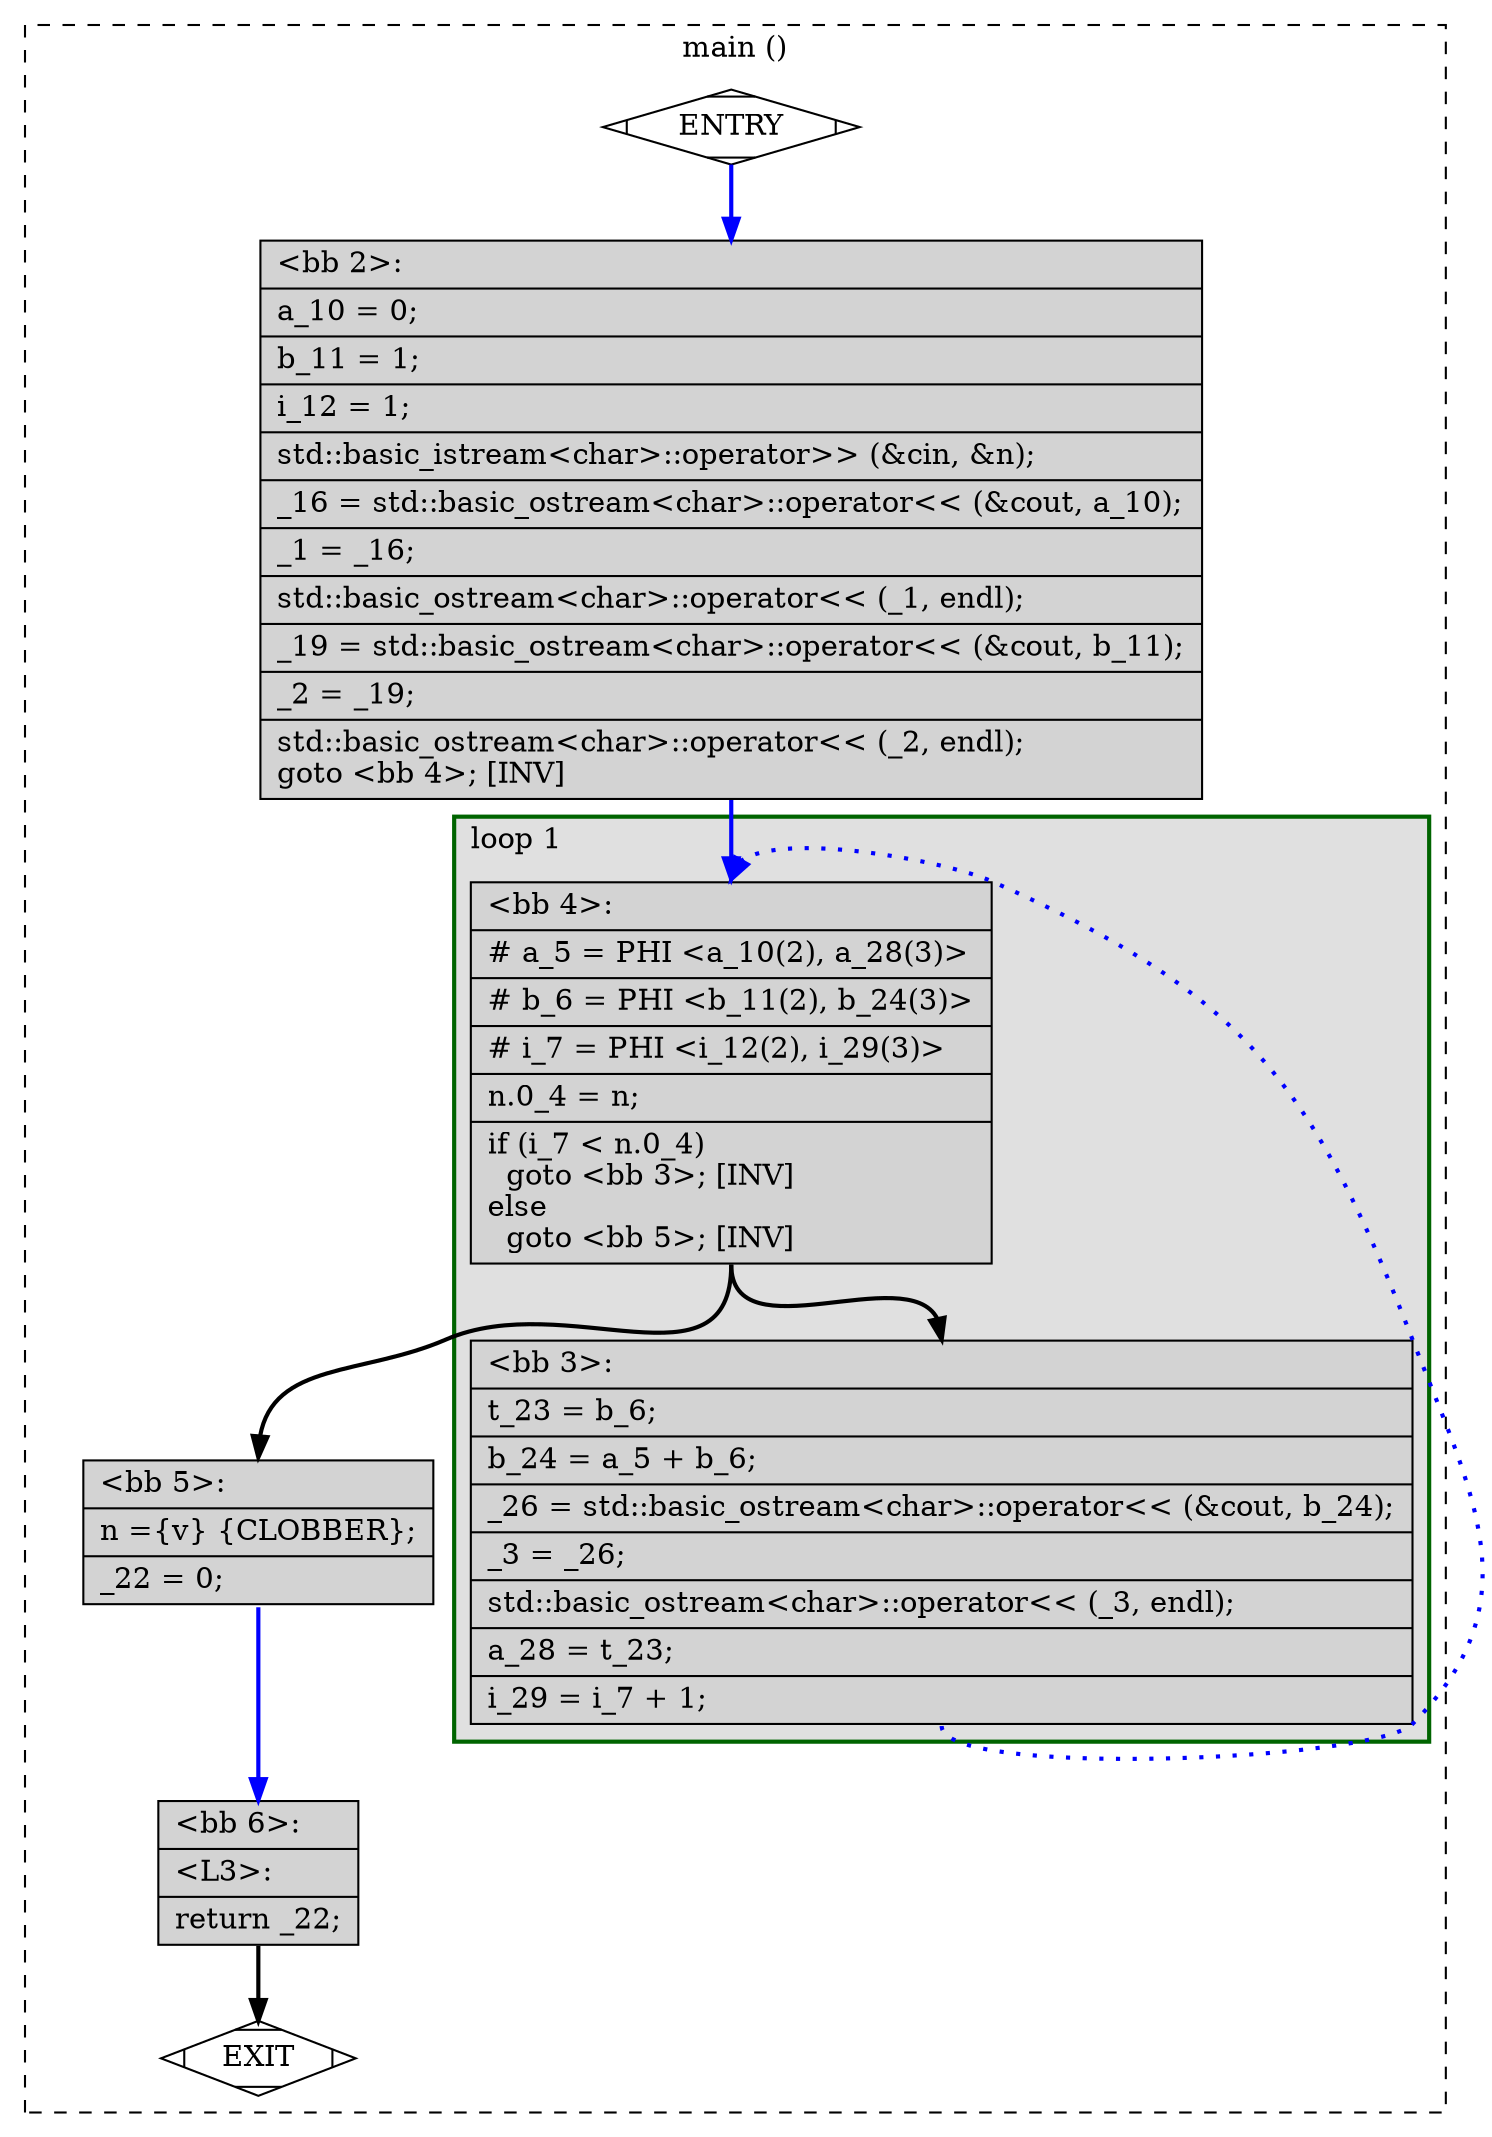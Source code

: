 digraph "cfg_analysis/O0/fibonacci_O0-Fibonacci.cpp.240t.ehcleanup2" {
overlap=false;
subgraph "cluster_main" {
	style="dashed";
	color="black";
	label="main ()";
	subgraph cluster_1727_1 {
	style="filled";
	color="darkgreen";
	fillcolor="grey88";
	label="loop 1";
	labeljust=l;
	penwidth=2;
	fn_1727_basic_block_4 [shape=record,style=filled,fillcolor=lightgrey,label="{\<bb\ 4\>:\l\
|#\ a_5\ =\ PHI\ \<a_10(2),\ a_28(3)\>\l\
|#\ b_6\ =\ PHI\ \<b_11(2),\ b_24(3)\>\l\
|#\ i_7\ =\ PHI\ \<i_12(2),\ i_29(3)\>\l\
|n.0_4\ =\ n;\l\
|if\ (i_7\ \<\ n.0_4)\l\
\ \ goto\ \<bb\ 3\>;\ [INV]\l\
else\l\
\ \ goto\ \<bb\ 5\>;\ [INV]\l\
}"];

	fn_1727_basic_block_3 [shape=record,style=filled,fillcolor=lightgrey,label="{\<bb\ 3\>:\l\
|t_23\ =\ b_6;\l\
|b_24\ =\ a_5\ +\ b_6;\l\
|_26\ =\ std::basic_ostream\<char\>::operator\<\<\ (&cout,\ b_24);\l\
|_3\ =\ _26;\l\
|std::basic_ostream\<char\>::operator\<\<\ (_3,\ endl);\l\
|a_28\ =\ t_23;\l\
|i_29\ =\ i_7\ +\ 1;\l\
}"];

	}
	fn_1727_basic_block_0 [shape=Mdiamond,style=filled,fillcolor=white,label="ENTRY"];

	fn_1727_basic_block_1 [shape=Mdiamond,style=filled,fillcolor=white,label="EXIT"];

	fn_1727_basic_block_2 [shape=record,style=filled,fillcolor=lightgrey,label="{\<bb\ 2\>:\l\
|a_10\ =\ 0;\l\
|b_11\ =\ 1;\l\
|i_12\ =\ 1;\l\
|std::basic_istream\<char\>::operator\>\>\ (&cin,\ &n);\l\
|_16\ =\ std::basic_ostream\<char\>::operator\<\<\ (&cout,\ a_10);\l\
|_1\ =\ _16;\l\
|std::basic_ostream\<char\>::operator\<\<\ (_1,\ endl);\l\
|_19\ =\ std::basic_ostream\<char\>::operator\<\<\ (&cout,\ b_11);\l\
|_2\ =\ _19;\l\
|std::basic_ostream\<char\>::operator\<\<\ (_2,\ endl);\l\
goto\ \<bb\ 4\>;\ [INV]\l\
}"];

	fn_1727_basic_block_5 [shape=record,style=filled,fillcolor=lightgrey,label="{\<bb\ 5\>:\l\
|n\ =\{v\}\ \{CLOBBER\};\l\
|_22\ =\ 0;\l\
}"];

	fn_1727_basic_block_6 [shape=record,style=filled,fillcolor=lightgrey,label="{\<bb\ 6\>:\l\
|\<L3\>:\l\
|return\ _22;\l\
}"];

	fn_1727_basic_block_0:s -> fn_1727_basic_block_2:n [style="solid,bold",color=blue,weight=100,constraint=true];
	fn_1727_basic_block_2:s -> fn_1727_basic_block_4:n [style="solid,bold",color=blue,weight=100,constraint=true];
	fn_1727_basic_block_3:s -> fn_1727_basic_block_4:n [style="dotted,bold",color=blue,weight=10,constraint=false];
	fn_1727_basic_block_4:s -> fn_1727_basic_block_3:n [style="solid,bold",color=black,weight=10,constraint=true];
	fn_1727_basic_block_4:s -> fn_1727_basic_block_5:n [style="solid,bold",color=black,weight=10,constraint=true];
	fn_1727_basic_block_5:s -> fn_1727_basic_block_6:n [style="solid,bold",color=blue,weight=100,constraint=true];
	fn_1727_basic_block_6:s -> fn_1727_basic_block_1:n [style="solid,bold",color=black,weight=10,constraint=true];
	fn_1727_basic_block_0:s -> fn_1727_basic_block_1:n [style="invis",constraint=true];
}
}
